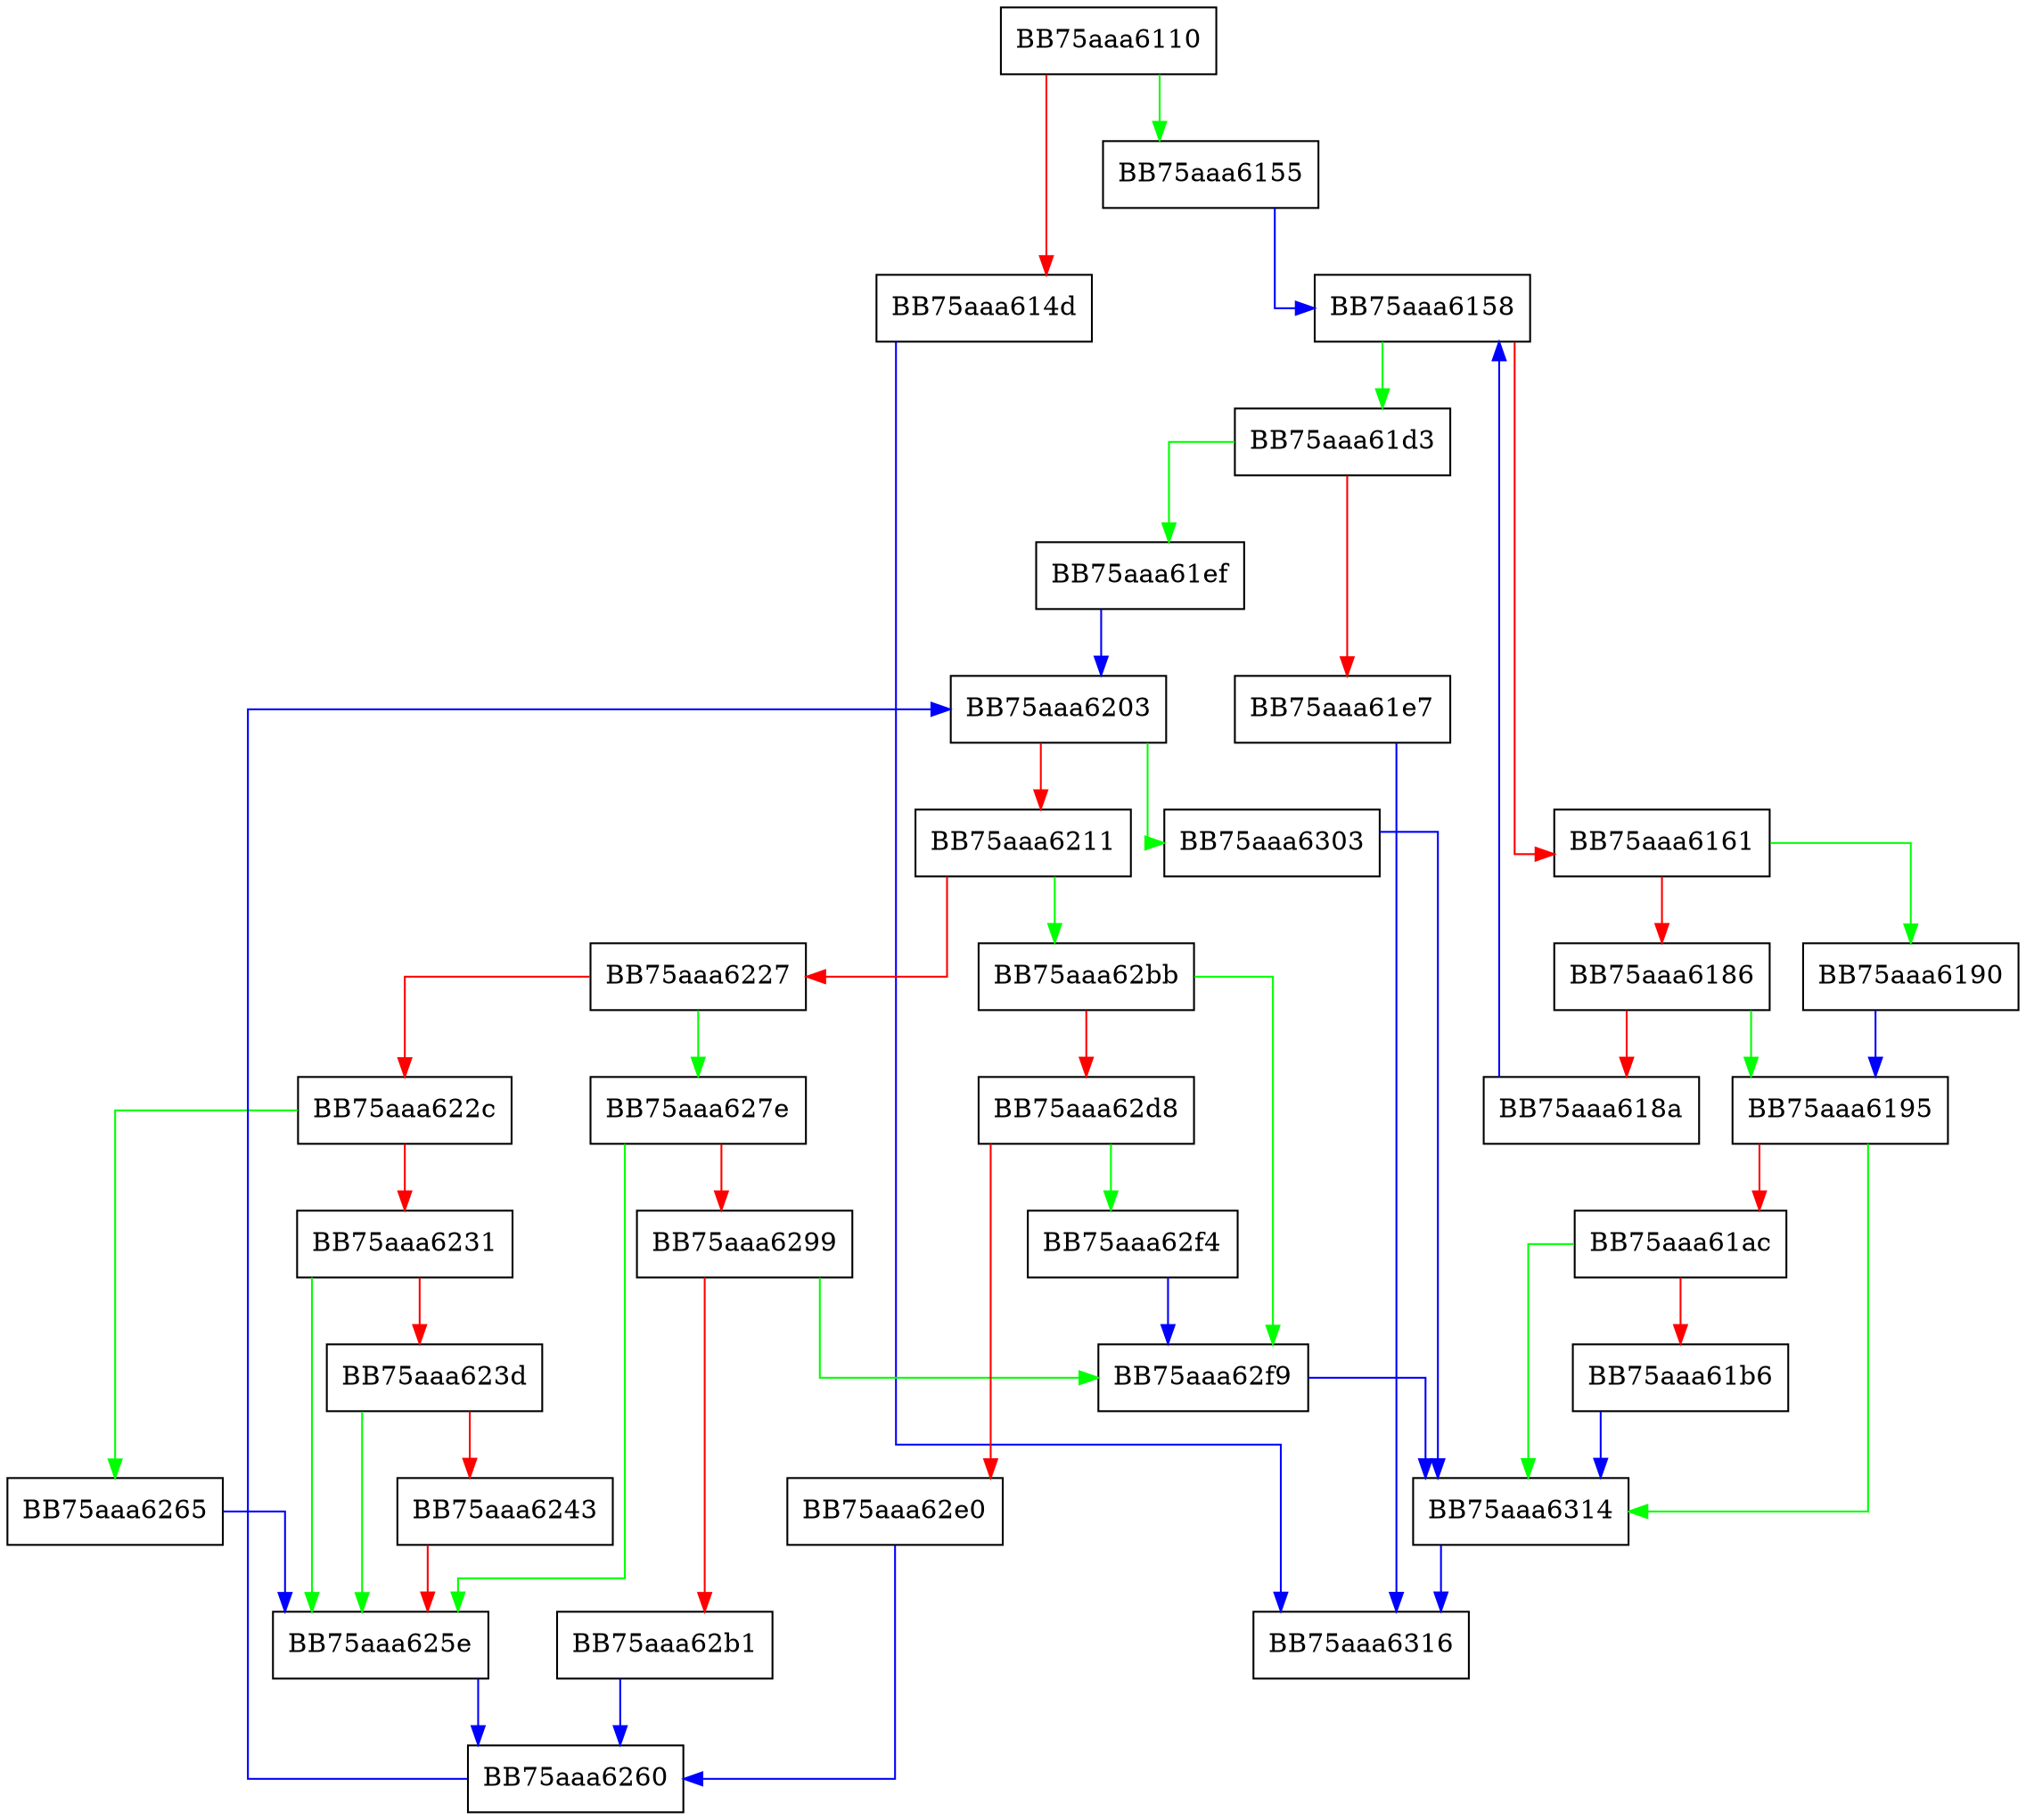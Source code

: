 digraph ExtractRegistryPathFromId {
  node [shape="box"];
  graph [splines=ortho];
  BB75aaa6110 -> BB75aaa6155 [color="green"];
  BB75aaa6110 -> BB75aaa614d [color="red"];
  BB75aaa614d -> BB75aaa6316 [color="blue"];
  BB75aaa6155 -> BB75aaa6158 [color="blue"];
  BB75aaa6158 -> BB75aaa61d3 [color="green"];
  BB75aaa6158 -> BB75aaa6161 [color="red"];
  BB75aaa6161 -> BB75aaa6190 [color="green"];
  BB75aaa6161 -> BB75aaa6186 [color="red"];
  BB75aaa6186 -> BB75aaa6195 [color="green"];
  BB75aaa6186 -> BB75aaa618a [color="red"];
  BB75aaa618a -> BB75aaa6158 [color="blue"];
  BB75aaa6190 -> BB75aaa6195 [color="blue"];
  BB75aaa6195 -> BB75aaa6314 [color="green"];
  BB75aaa6195 -> BB75aaa61ac [color="red"];
  BB75aaa61ac -> BB75aaa6314 [color="green"];
  BB75aaa61ac -> BB75aaa61b6 [color="red"];
  BB75aaa61b6 -> BB75aaa6314 [color="blue"];
  BB75aaa61d3 -> BB75aaa61ef [color="green"];
  BB75aaa61d3 -> BB75aaa61e7 [color="red"];
  BB75aaa61e7 -> BB75aaa6316 [color="blue"];
  BB75aaa61ef -> BB75aaa6203 [color="blue"];
  BB75aaa6203 -> BB75aaa6303 [color="green"];
  BB75aaa6203 -> BB75aaa6211 [color="red"];
  BB75aaa6211 -> BB75aaa62bb [color="green"];
  BB75aaa6211 -> BB75aaa6227 [color="red"];
  BB75aaa6227 -> BB75aaa627e [color="green"];
  BB75aaa6227 -> BB75aaa622c [color="red"];
  BB75aaa622c -> BB75aaa6265 [color="green"];
  BB75aaa622c -> BB75aaa6231 [color="red"];
  BB75aaa6231 -> BB75aaa625e [color="green"];
  BB75aaa6231 -> BB75aaa623d [color="red"];
  BB75aaa623d -> BB75aaa625e [color="green"];
  BB75aaa623d -> BB75aaa6243 [color="red"];
  BB75aaa6243 -> BB75aaa625e [color="red"];
  BB75aaa625e -> BB75aaa6260 [color="blue"];
  BB75aaa6260 -> BB75aaa6203 [color="blue"];
  BB75aaa6265 -> BB75aaa625e [color="blue"];
  BB75aaa627e -> BB75aaa625e [color="green"];
  BB75aaa627e -> BB75aaa6299 [color="red"];
  BB75aaa6299 -> BB75aaa62f9 [color="green"];
  BB75aaa6299 -> BB75aaa62b1 [color="red"];
  BB75aaa62b1 -> BB75aaa6260 [color="blue"];
  BB75aaa62bb -> BB75aaa62f9 [color="green"];
  BB75aaa62bb -> BB75aaa62d8 [color="red"];
  BB75aaa62d8 -> BB75aaa62f4 [color="green"];
  BB75aaa62d8 -> BB75aaa62e0 [color="red"];
  BB75aaa62e0 -> BB75aaa6260 [color="blue"];
  BB75aaa62f4 -> BB75aaa62f9 [color="blue"];
  BB75aaa62f9 -> BB75aaa6314 [color="blue"];
  BB75aaa6303 -> BB75aaa6314 [color="blue"];
  BB75aaa6314 -> BB75aaa6316 [color="blue"];
}